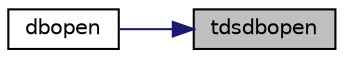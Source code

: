 digraph "tdsdbopen"
{
 // LATEX_PDF_SIZE
  edge [fontname="Helvetica",fontsize="10",labelfontname="Helvetica",labelfontsize="10"];
  node [fontname="Helvetica",fontsize="10",shape=record];
  rankdir="RL";
  Node1 [label="tdsdbopen",height=0.2,width=0.4,color="black", fillcolor="grey75", style="filled", fontcolor="black",tooltip="Form a connection with the server."];
  Node1 -> Node2 [dir="back",color="midnightblue",fontsize="10",style="solid",fontname="Helvetica"];
  Node2 [label="dbopen",height=0.2,width=0.4,color="black", fillcolor="white", style="filled",URL="$a00506.html#ae408d8e1c2ab0767d8bfd26d00d1ff6a",tooltip="Normally not used."];
}
